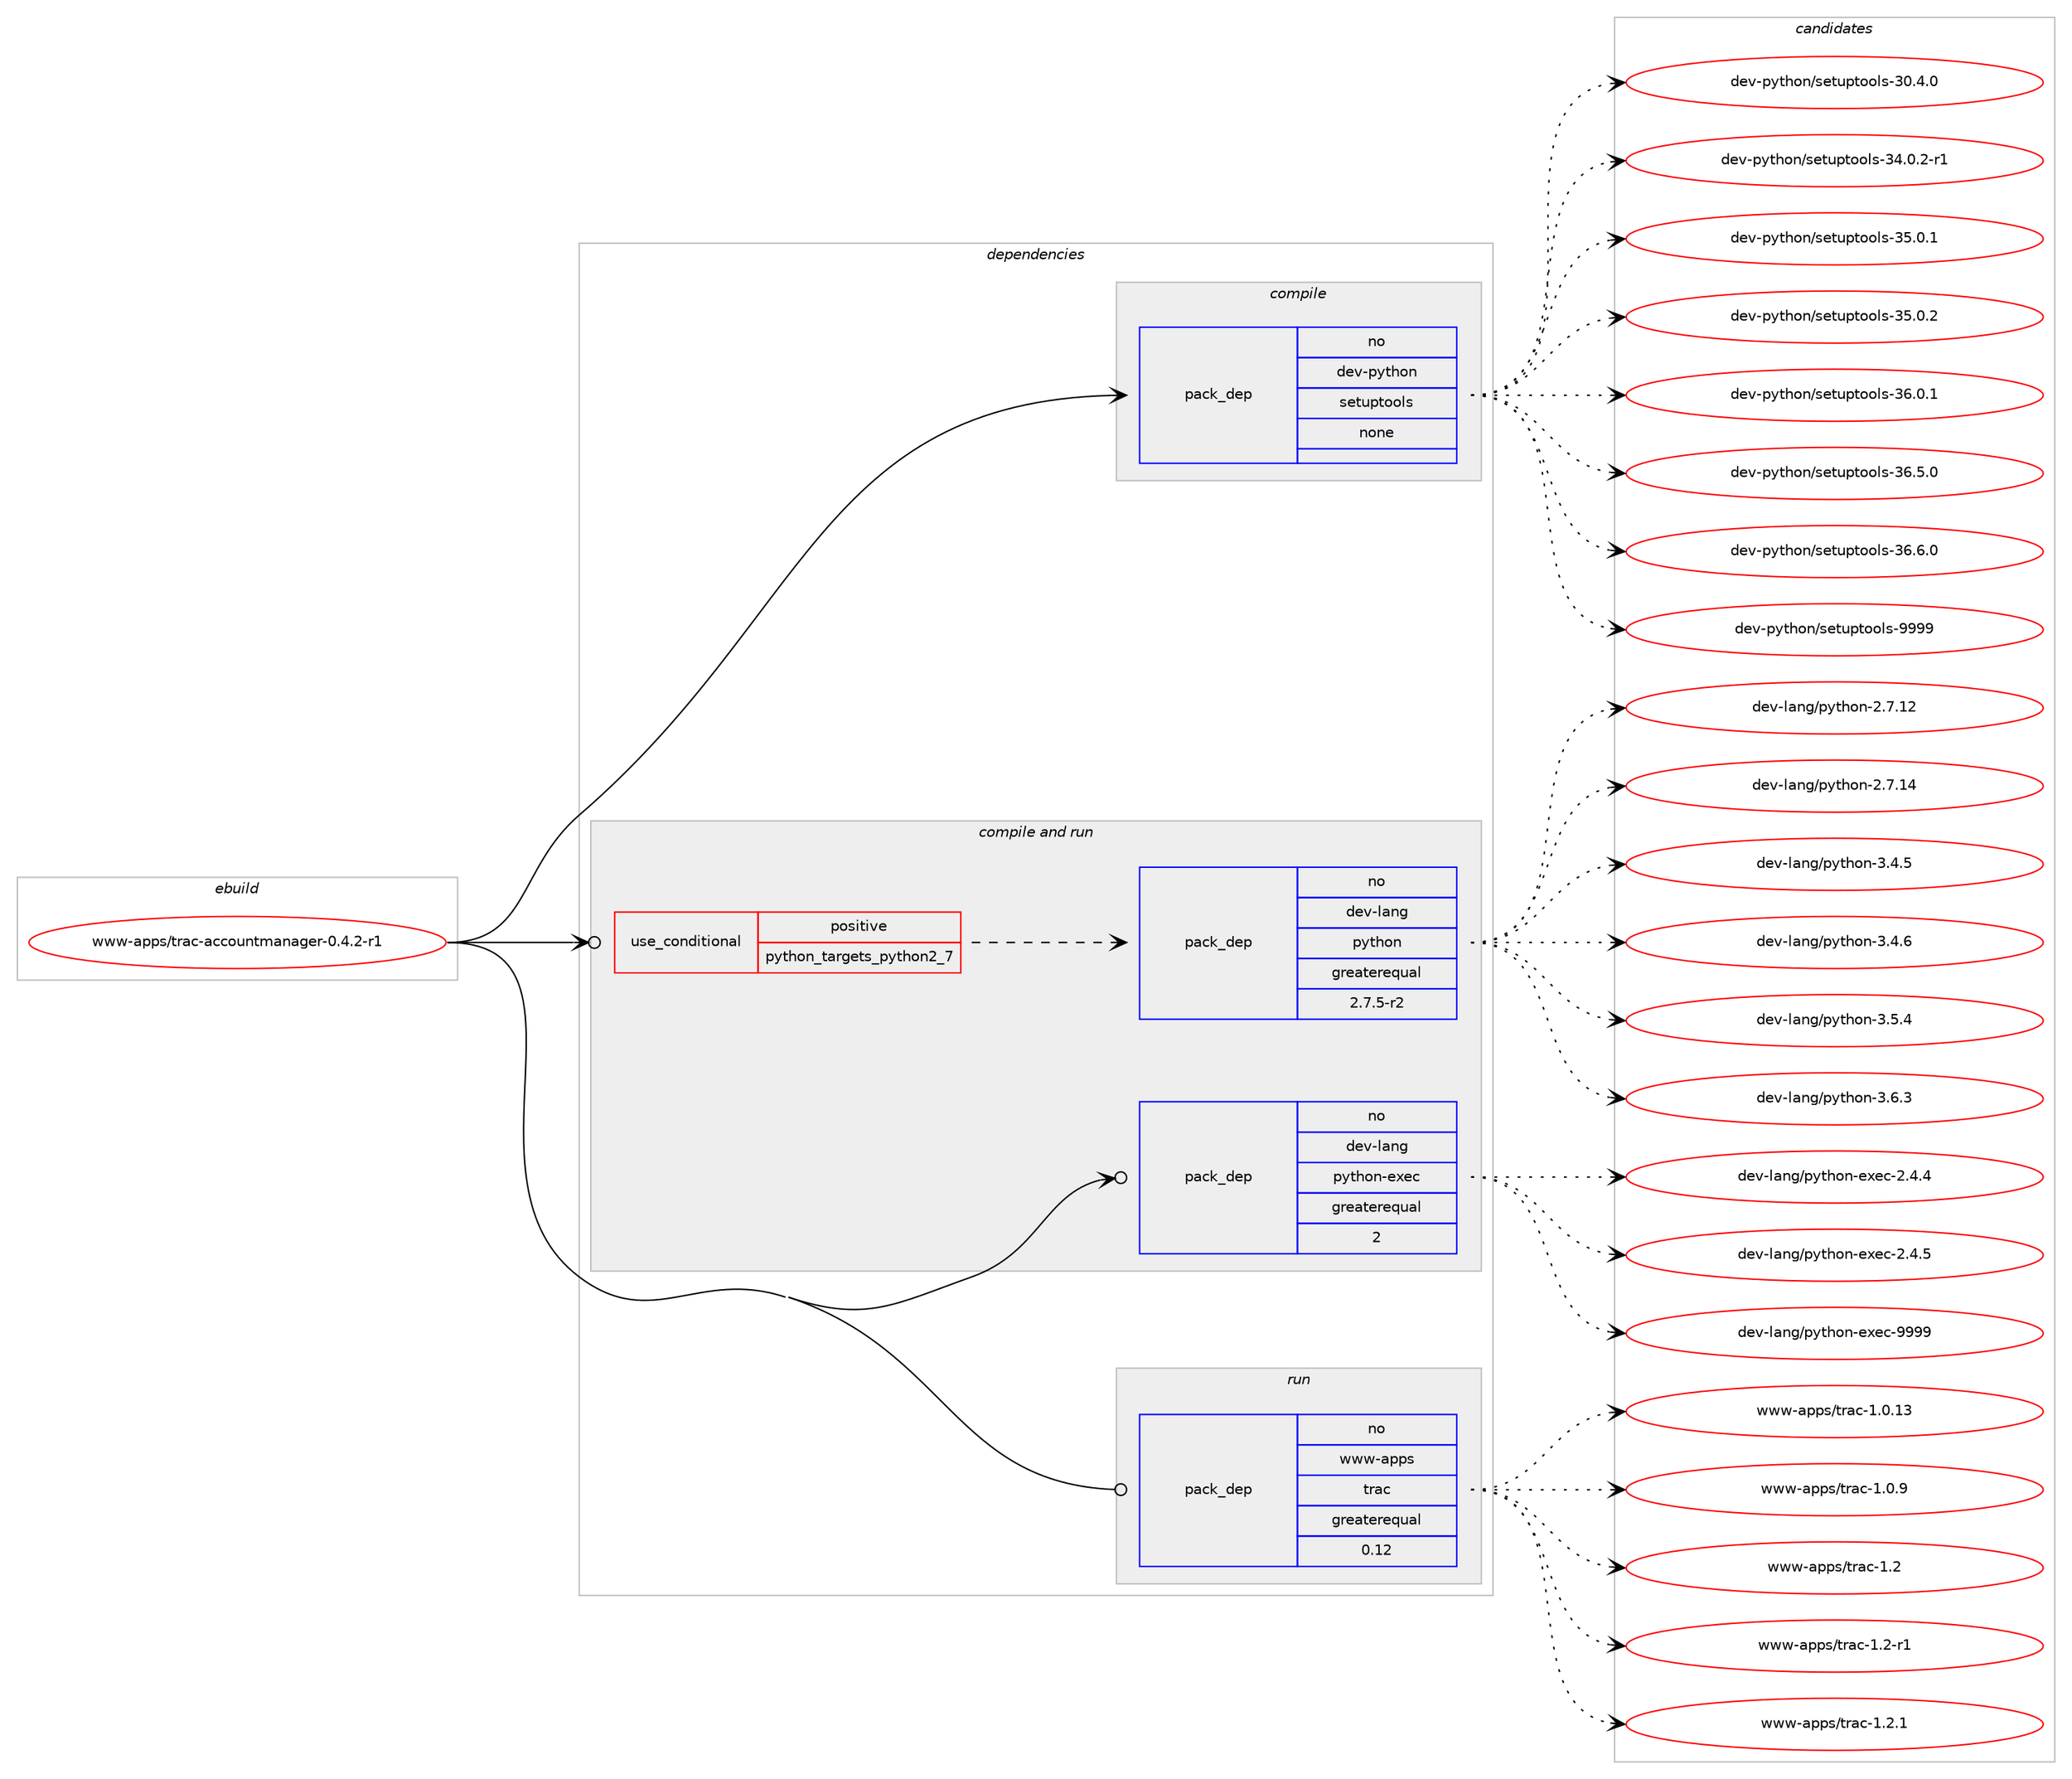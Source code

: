 digraph prolog {

# *************
# Graph options
# *************

newrank=true;
concentrate=true;
compound=true;
graph [rankdir=LR,fontname=Helvetica,fontsize=10,ranksep=1.5];#, ranksep=2.5, nodesep=0.2];
edge  [arrowhead=vee];
node  [fontname=Helvetica,fontsize=10];

# **********
# The ebuild
# **********

subgraph cluster_leftcol {
color=gray;
rank=same;
label=<<i>ebuild</i>>;
id [label="www-apps/trac-accountmanager-0.4.2-r1", color=red, width=4, href="../www-apps/trac-accountmanager-0.4.2-r1.svg"];
}

# ****************
# The dependencies
# ****************

subgraph cluster_midcol {
color=gray;
label=<<i>dependencies</i>>;
subgraph cluster_compile {
fillcolor="#eeeeee";
style=filled;
label=<<i>compile</i>>;
subgraph pack373740 {
dependency502677 [label=<<TABLE BORDER="0" CELLBORDER="1" CELLSPACING="0" CELLPADDING="4" WIDTH="220"><TR><TD ROWSPAN="6" CELLPADDING="30">pack_dep</TD></TR><TR><TD WIDTH="110">no</TD></TR><TR><TD>dev-python</TD></TR><TR><TD>setuptools</TD></TR><TR><TD>none</TD></TR><TR><TD></TD></TR></TABLE>>, shape=none, color=blue];
}
id:e -> dependency502677:w [weight=20,style="solid",arrowhead="vee"];
}
subgraph cluster_compileandrun {
fillcolor="#eeeeee";
style=filled;
label=<<i>compile and run</i>>;
subgraph cond119744 {
dependency502678 [label=<<TABLE BORDER="0" CELLBORDER="1" CELLSPACING="0" CELLPADDING="4"><TR><TD ROWSPAN="3" CELLPADDING="10">use_conditional</TD></TR><TR><TD>positive</TD></TR><TR><TD>python_targets_python2_7</TD></TR></TABLE>>, shape=none, color=red];
subgraph pack373741 {
dependency502679 [label=<<TABLE BORDER="0" CELLBORDER="1" CELLSPACING="0" CELLPADDING="4" WIDTH="220"><TR><TD ROWSPAN="6" CELLPADDING="30">pack_dep</TD></TR><TR><TD WIDTH="110">no</TD></TR><TR><TD>dev-lang</TD></TR><TR><TD>python</TD></TR><TR><TD>greaterequal</TD></TR><TR><TD>2.7.5-r2</TD></TR></TABLE>>, shape=none, color=blue];
}
dependency502678:e -> dependency502679:w [weight=20,style="dashed",arrowhead="vee"];
}
id:e -> dependency502678:w [weight=20,style="solid",arrowhead="odotvee"];
subgraph pack373742 {
dependency502680 [label=<<TABLE BORDER="0" CELLBORDER="1" CELLSPACING="0" CELLPADDING="4" WIDTH="220"><TR><TD ROWSPAN="6" CELLPADDING="30">pack_dep</TD></TR><TR><TD WIDTH="110">no</TD></TR><TR><TD>dev-lang</TD></TR><TR><TD>python-exec</TD></TR><TR><TD>greaterequal</TD></TR><TR><TD>2</TD></TR></TABLE>>, shape=none, color=blue];
}
id:e -> dependency502680:w [weight=20,style="solid",arrowhead="odotvee"];
}
subgraph cluster_run {
fillcolor="#eeeeee";
style=filled;
label=<<i>run</i>>;
subgraph pack373743 {
dependency502681 [label=<<TABLE BORDER="0" CELLBORDER="1" CELLSPACING="0" CELLPADDING="4" WIDTH="220"><TR><TD ROWSPAN="6" CELLPADDING="30">pack_dep</TD></TR><TR><TD WIDTH="110">no</TD></TR><TR><TD>www-apps</TD></TR><TR><TD>trac</TD></TR><TR><TD>greaterequal</TD></TR><TR><TD>0.12</TD></TR></TABLE>>, shape=none, color=blue];
}
id:e -> dependency502681:w [weight=20,style="solid",arrowhead="odot"];
}
}

# **************
# The candidates
# **************

subgraph cluster_choices {
rank=same;
color=gray;
label=<<i>candidates</i>>;

subgraph choice373740 {
color=black;
nodesep=1;
choice100101118451121211161041111104711510111611711211611111110811545514846524648 [label="dev-python/setuptools-30.4.0", color=red, width=4,href="../dev-python/setuptools-30.4.0.svg"];
choice1001011184511212111610411111047115101116117112116111111108115455152464846504511449 [label="dev-python/setuptools-34.0.2-r1", color=red, width=4,href="../dev-python/setuptools-34.0.2-r1.svg"];
choice100101118451121211161041111104711510111611711211611111110811545515346484649 [label="dev-python/setuptools-35.0.1", color=red, width=4,href="../dev-python/setuptools-35.0.1.svg"];
choice100101118451121211161041111104711510111611711211611111110811545515346484650 [label="dev-python/setuptools-35.0.2", color=red, width=4,href="../dev-python/setuptools-35.0.2.svg"];
choice100101118451121211161041111104711510111611711211611111110811545515446484649 [label="dev-python/setuptools-36.0.1", color=red, width=4,href="../dev-python/setuptools-36.0.1.svg"];
choice100101118451121211161041111104711510111611711211611111110811545515446534648 [label="dev-python/setuptools-36.5.0", color=red, width=4,href="../dev-python/setuptools-36.5.0.svg"];
choice100101118451121211161041111104711510111611711211611111110811545515446544648 [label="dev-python/setuptools-36.6.0", color=red, width=4,href="../dev-python/setuptools-36.6.0.svg"];
choice10010111845112121116104111110471151011161171121161111111081154557575757 [label="dev-python/setuptools-9999", color=red, width=4,href="../dev-python/setuptools-9999.svg"];
dependency502677:e -> choice100101118451121211161041111104711510111611711211611111110811545514846524648:w [style=dotted,weight="100"];
dependency502677:e -> choice1001011184511212111610411111047115101116117112116111111108115455152464846504511449:w [style=dotted,weight="100"];
dependency502677:e -> choice100101118451121211161041111104711510111611711211611111110811545515346484649:w [style=dotted,weight="100"];
dependency502677:e -> choice100101118451121211161041111104711510111611711211611111110811545515346484650:w [style=dotted,weight="100"];
dependency502677:e -> choice100101118451121211161041111104711510111611711211611111110811545515446484649:w [style=dotted,weight="100"];
dependency502677:e -> choice100101118451121211161041111104711510111611711211611111110811545515446534648:w [style=dotted,weight="100"];
dependency502677:e -> choice100101118451121211161041111104711510111611711211611111110811545515446544648:w [style=dotted,weight="100"];
dependency502677:e -> choice10010111845112121116104111110471151011161171121161111111081154557575757:w [style=dotted,weight="100"];
}
subgraph choice373741 {
color=black;
nodesep=1;
choice10010111845108971101034711212111610411111045504655464950 [label="dev-lang/python-2.7.12", color=red, width=4,href="../dev-lang/python-2.7.12.svg"];
choice10010111845108971101034711212111610411111045504655464952 [label="dev-lang/python-2.7.14", color=red, width=4,href="../dev-lang/python-2.7.14.svg"];
choice100101118451089711010347112121116104111110455146524653 [label="dev-lang/python-3.4.5", color=red, width=4,href="../dev-lang/python-3.4.5.svg"];
choice100101118451089711010347112121116104111110455146524654 [label="dev-lang/python-3.4.6", color=red, width=4,href="../dev-lang/python-3.4.6.svg"];
choice100101118451089711010347112121116104111110455146534652 [label="dev-lang/python-3.5.4", color=red, width=4,href="../dev-lang/python-3.5.4.svg"];
choice100101118451089711010347112121116104111110455146544651 [label="dev-lang/python-3.6.3", color=red, width=4,href="../dev-lang/python-3.6.3.svg"];
dependency502679:e -> choice10010111845108971101034711212111610411111045504655464950:w [style=dotted,weight="100"];
dependency502679:e -> choice10010111845108971101034711212111610411111045504655464952:w [style=dotted,weight="100"];
dependency502679:e -> choice100101118451089711010347112121116104111110455146524653:w [style=dotted,weight="100"];
dependency502679:e -> choice100101118451089711010347112121116104111110455146524654:w [style=dotted,weight="100"];
dependency502679:e -> choice100101118451089711010347112121116104111110455146534652:w [style=dotted,weight="100"];
dependency502679:e -> choice100101118451089711010347112121116104111110455146544651:w [style=dotted,weight="100"];
}
subgraph choice373742 {
color=black;
nodesep=1;
choice1001011184510897110103471121211161041111104510112010199455046524652 [label="dev-lang/python-exec-2.4.4", color=red, width=4,href="../dev-lang/python-exec-2.4.4.svg"];
choice1001011184510897110103471121211161041111104510112010199455046524653 [label="dev-lang/python-exec-2.4.5", color=red, width=4,href="../dev-lang/python-exec-2.4.5.svg"];
choice10010111845108971101034711212111610411111045101120101994557575757 [label="dev-lang/python-exec-9999", color=red, width=4,href="../dev-lang/python-exec-9999.svg"];
dependency502680:e -> choice1001011184510897110103471121211161041111104510112010199455046524652:w [style=dotted,weight="100"];
dependency502680:e -> choice1001011184510897110103471121211161041111104510112010199455046524653:w [style=dotted,weight="100"];
dependency502680:e -> choice10010111845108971101034711212111610411111045101120101994557575757:w [style=dotted,weight="100"];
}
subgraph choice373743 {
color=black;
nodesep=1;
choice119119119459711211211547116114979945494648464951 [label="www-apps/trac-1.0.13", color=red, width=4,href="../www-apps/trac-1.0.13.svg"];
choice1191191194597112112115471161149799454946484657 [label="www-apps/trac-1.0.9", color=red, width=4,href="../www-apps/trac-1.0.9.svg"];
choice119119119459711211211547116114979945494650 [label="www-apps/trac-1.2", color=red, width=4,href="../www-apps/trac-1.2.svg"];
choice1191191194597112112115471161149799454946504511449 [label="www-apps/trac-1.2-r1", color=red, width=4,href="../www-apps/trac-1.2-r1.svg"];
choice1191191194597112112115471161149799454946504649 [label="www-apps/trac-1.2.1", color=red, width=4,href="../www-apps/trac-1.2.1.svg"];
dependency502681:e -> choice119119119459711211211547116114979945494648464951:w [style=dotted,weight="100"];
dependency502681:e -> choice1191191194597112112115471161149799454946484657:w [style=dotted,weight="100"];
dependency502681:e -> choice119119119459711211211547116114979945494650:w [style=dotted,weight="100"];
dependency502681:e -> choice1191191194597112112115471161149799454946504511449:w [style=dotted,weight="100"];
dependency502681:e -> choice1191191194597112112115471161149799454946504649:w [style=dotted,weight="100"];
}
}

}
